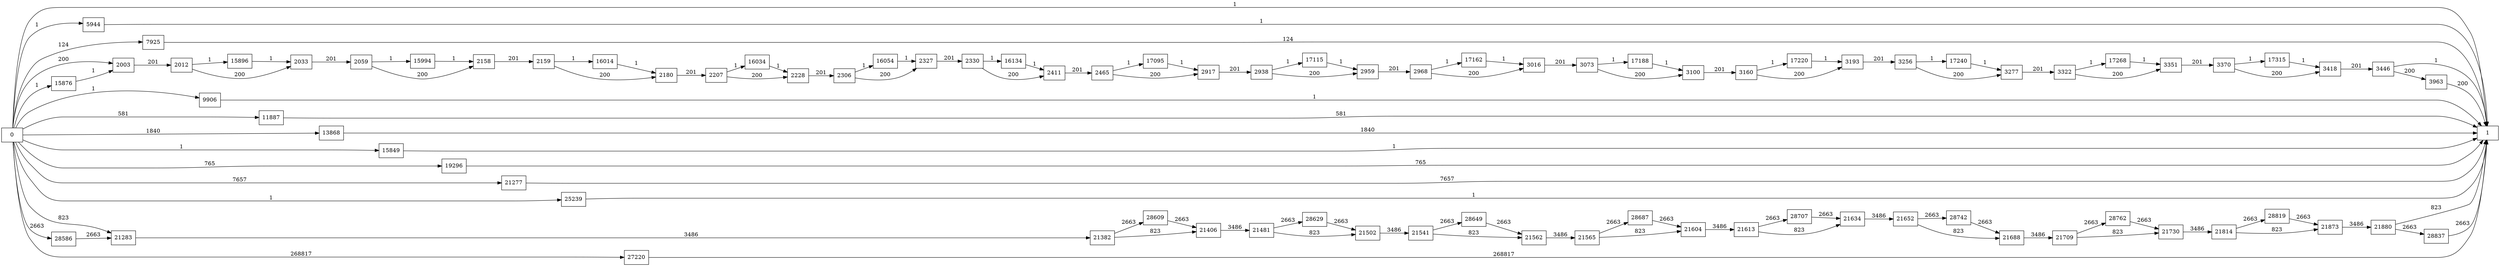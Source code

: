 digraph {
	graph [rankdir=LR]
	node [shape=rectangle]
	2003 -> 2012 [label=201]
	2012 -> 2033 [label=200]
	2012 -> 15896 [label=1]
	2033 -> 2059 [label=201]
	2059 -> 2158 [label=200]
	2059 -> 15994 [label=1]
	2158 -> 2159 [label=201]
	2159 -> 2180 [label=200]
	2159 -> 16014 [label=1]
	2180 -> 2207 [label=201]
	2207 -> 2228 [label=200]
	2207 -> 16034 [label=1]
	2228 -> 2306 [label=201]
	2306 -> 2327 [label=200]
	2306 -> 16054 [label=1]
	2327 -> 2330 [label=201]
	2330 -> 2411 [label=200]
	2330 -> 16134 [label=1]
	2411 -> 2465 [label=201]
	2465 -> 2917 [label=200]
	2465 -> 17095 [label=1]
	2917 -> 2938 [label=201]
	2938 -> 2959 [label=200]
	2938 -> 17115 [label=1]
	2959 -> 2968 [label=201]
	2968 -> 3016 [label=200]
	2968 -> 17162 [label=1]
	3016 -> 3073 [label=201]
	3073 -> 3100 [label=200]
	3073 -> 17188 [label=1]
	3100 -> 3160 [label=201]
	3160 -> 3193 [label=200]
	3160 -> 17220 [label=1]
	3193 -> 3256 [label=201]
	3256 -> 3277 [label=200]
	3256 -> 17240 [label=1]
	3277 -> 3322 [label=201]
	3322 -> 3351 [label=200]
	3322 -> 17268 [label=1]
	3351 -> 3370 [label=201]
	3370 -> 3418 [label=200]
	3370 -> 17315 [label=1]
	3418 -> 3446 [label=201]
	3446 -> 1 [label=1]
	3446 -> 3963 [label=200]
	3963 -> 1 [label=200]
	5944 -> 1 [label=1]
	7925 -> 1 [label=124]
	9906 -> 1 [label=1]
	11887 -> 1 [label=581]
	13868 -> 1 [label=1840]
	15849 -> 1 [label=1]
	15876 -> 2003 [label=1]
	15896 -> 2033 [label=1]
	15994 -> 2158 [label=1]
	16014 -> 2180 [label=1]
	16034 -> 2228 [label=1]
	16054 -> 2327 [label=1]
	16134 -> 2411 [label=1]
	17095 -> 2917 [label=1]
	17115 -> 2959 [label=1]
	17162 -> 3016 [label=1]
	17188 -> 3100 [label=1]
	17220 -> 3193 [label=1]
	17240 -> 3277 [label=1]
	17268 -> 3351 [label=1]
	17315 -> 3418 [label=1]
	19296 -> 1 [label=765]
	21277 -> 1 [label=7657]
	21283 -> 21382 [label=3486]
	21382 -> 21406 [label=823]
	21382 -> 28609 [label=2663]
	21406 -> 21481 [label=3486]
	21481 -> 21502 [label=823]
	21481 -> 28629 [label=2663]
	21502 -> 21541 [label=3486]
	21541 -> 21562 [label=823]
	21541 -> 28649 [label=2663]
	21562 -> 21565 [label=3486]
	21565 -> 21604 [label=823]
	21565 -> 28687 [label=2663]
	21604 -> 21613 [label=3486]
	21613 -> 21634 [label=823]
	21613 -> 28707 [label=2663]
	21634 -> 21652 [label=3486]
	21652 -> 21688 [label=823]
	21652 -> 28742 [label=2663]
	21688 -> 21709 [label=3486]
	21709 -> 21730 [label=823]
	21709 -> 28762 [label=2663]
	21730 -> 21814 [label=3486]
	21814 -> 21873 [label=823]
	21814 -> 28819 [label=2663]
	21873 -> 21880 [label=3486]
	21880 -> 1 [label=823]
	21880 -> 28837 [label=2663]
	25239 -> 1 [label=1]
	27220 -> 1 [label=268817]
	28586 -> 21283 [label=2663]
	28609 -> 21406 [label=2663]
	28629 -> 21502 [label=2663]
	28649 -> 21562 [label=2663]
	28687 -> 21604 [label=2663]
	28707 -> 21634 [label=2663]
	28742 -> 21688 [label=2663]
	28762 -> 21730 [label=2663]
	28819 -> 21873 [label=2663]
	28837 -> 1 [label=2663]
	0 -> 1 [label=1]
	0 -> 2003 [label=200]
	0 -> 5944 [label=1]
	0 -> 7925 [label=124]
	0 -> 9906 [label=1]
	0 -> 11887 [label=581]
	0 -> 13868 [label=1840]
	0 -> 15849 [label=1]
	0 -> 15876 [label=1]
	0 -> 19296 [label=765]
	0 -> 21277 [label=7657]
	0 -> 21283 [label=823]
	0 -> 25239 [label=1]
	0 -> 27220 [label=268817]
	0 -> 28586 [label=2663]
}
